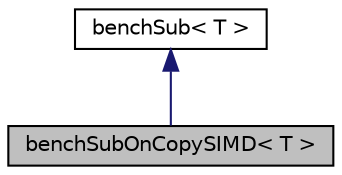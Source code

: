 digraph "benchSubOnCopySIMD&lt; T &gt;"
{
  edge [fontname="Helvetica",fontsize="10",labelfontname="Helvetica",labelfontsize="10"];
  node [fontname="Helvetica",fontsize="10",shape=record];
  Node0 [label="benchSubOnCopySIMD\< T \>",height=0.2,width=0.4,color="black", fillcolor="grey75", style="filled", fontcolor="black"];
  Node1 -> Node0 [dir="back",color="midnightblue",fontsize="10",style="solid",fontname="Helvetica"];
  Node1 [label="benchSub\< T \>",height=0.2,width=0.4,color="black", fillcolor="white", style="filled",URL="$d6/dfc/classbenchSub.html",tooltip="Benchmark for subtraction operations. "];
}
